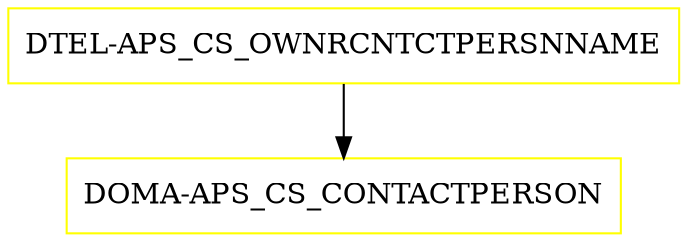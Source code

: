 digraph G {
  "DTEL-APS_CS_OWNRCNTCTPERSNNAME" [shape=box,color=yellow];
  "DOMA-APS_CS_CONTACTPERSON" [shape=box,color=yellow,URL="./DOMA_APS_CS_CONTACTPERSON.html"];
  "DTEL-APS_CS_OWNRCNTCTPERSNNAME" -> "DOMA-APS_CS_CONTACTPERSON";
}
